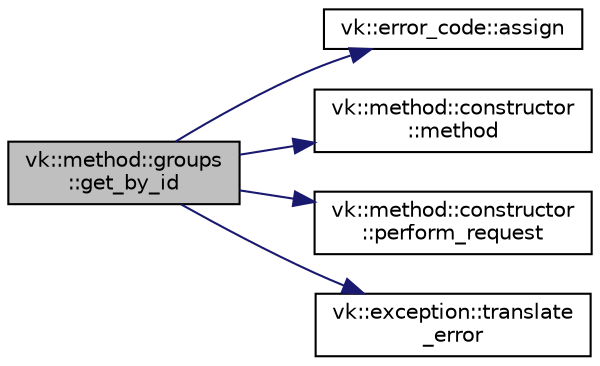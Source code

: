 digraph "vk::method::groups::get_by_id"
{
 // LATEX_PDF_SIZE
  edge [fontname="Helvetica",fontsize="10",labelfontname="Helvetica",labelfontsize="10"];
  node [fontname="Helvetica",fontsize="10",shape=record];
  rankdir="LR";
  Node1 [label="vk::method::groups\l::get_by_id",height=0.2,width=0.4,color="black", fillcolor="grey75", style="filled", fontcolor="black",tooltip=" "];
  Node1 -> Node2 [color="midnightblue",fontsize="10",style="solid",fontname="Helvetica"];
  Node2 [label="vk::error_code::assign",height=0.2,width=0.4,color="black", fillcolor="white", style="filled",URL="$classvk_1_1error__code.html#a965001a151af89aad658b84289809192",tooltip=" "];
  Node1 -> Node3 [color="midnightblue",fontsize="10",style="solid",fontname="Helvetica"];
  Node3 [label="vk::method::constructor\l::method",height=0.2,width=0.4,color="black", fillcolor="white", style="filled",URL="$classvk_1_1method_1_1constructor.html#a62c1745a3b5bc38817aa9a57bdf9d5bc",tooltip=" "];
  Node1 -> Node4 [color="midnightblue",fontsize="10",style="solid",fontname="Helvetica"];
  Node4 [label="vk::method::constructor\l::perform_request",height=0.2,width=0.4,color="black", fillcolor="white", style="filled",URL="$classvk_1_1method_1_1constructor.html#a9e8d220fd80c6a534a5df69722f01d93",tooltip=" "];
  Node1 -> Node5 [color="midnightblue",fontsize="10",style="solid",fontname="Helvetica"];
  Node5 [label="vk::exception::translate\l_error",height=0.2,width=0.4,color="black", fillcolor="white", style="filled",URL="$namespacevk_1_1exception.html#afb8d67ac6364eda59c13c148647f8a8c",tooltip=" "];
}
